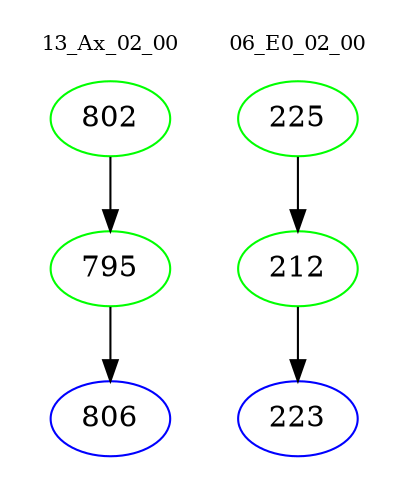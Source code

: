 digraph{
subgraph cluster_0 {
color = white
label = "13_Ax_02_00";
fontsize=10;
T0_802 [label="802", color="green"]
T0_802 -> T0_795 [color="black"]
T0_795 [label="795", color="green"]
T0_795 -> T0_806 [color="black"]
T0_806 [label="806", color="blue"]
}
subgraph cluster_1 {
color = white
label = "06_E0_02_00";
fontsize=10;
T1_225 [label="225", color="green"]
T1_225 -> T1_212 [color="black"]
T1_212 [label="212", color="green"]
T1_212 -> T1_223 [color="black"]
T1_223 [label="223", color="blue"]
}
}
